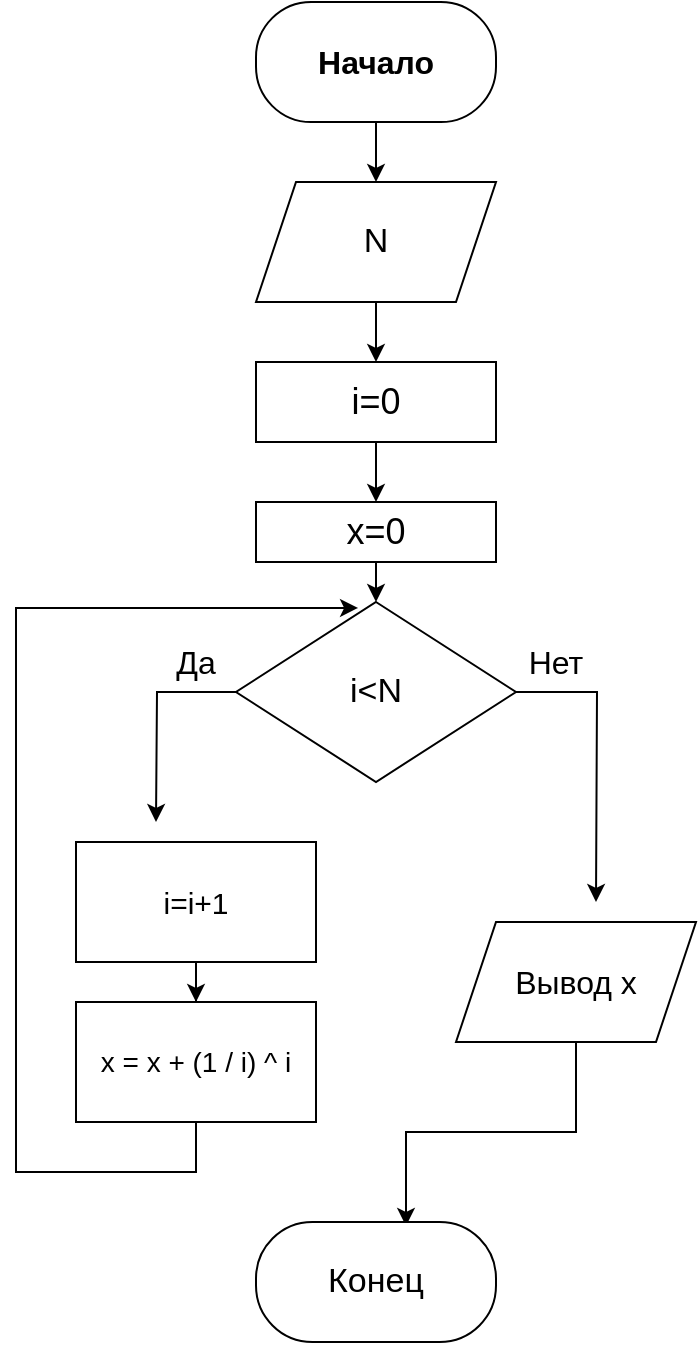 <mxfile version="13.7.8" type="device"><diagram id="8ibVreIkKTnV81HUNseQ" name="Page-1"><mxGraphModel dx="493" dy="1956" grid="1" gridSize="10" guides="1" tooltips="1" connect="1" arrows="1" fold="1" page="1" pageScale="1" pageWidth="827" pageHeight="1169" math="0" shadow="0"><root><mxCell id="0"/><mxCell id="1" parent="0"/><mxCell id="wqRpfM4X7ndI2xD8aakV-13" value="" style="edgeStyle=orthogonalEdgeStyle;rounded=0;orthogonalLoop=1;jettySize=auto;html=1;" edge="1" parent="1" source="wqRpfM4X7ndI2xD8aakV-2"><mxGeometry relative="1" as="geometry"><mxPoint x="280" y="300" as="targetPoint"/></mxGeometry></mxCell><mxCell id="wqRpfM4X7ndI2xD8aakV-9" value="" style="edgeStyle=orthogonalEdgeStyle;rounded=0;orthogonalLoop=1;jettySize=auto;html=1;" edge="1" parent="1"><mxGeometry relative="1" as="geometry"><mxPoint x="390" y="110" as="targetPoint"/></mxGeometry></mxCell><mxCell id="wqRpfM4X7ndI2xD8aakV-16" style="edgeStyle=orthogonalEdgeStyle;rounded=0;orthogonalLoop=1;jettySize=auto;html=1;" edge="1" parent="1" source="wqRpfM4X7ndI2xD8aakV-2"><mxGeometry relative="1" as="geometry"><mxPoint x="500" y="340" as="targetPoint"/></mxGeometry></mxCell><mxCell id="wqRpfM4X7ndI2xD8aakV-2" value="i&amp;lt;N" style="rhombus;whiteSpace=wrap;html=1;fontSize=17;" vertex="1" parent="1"><mxGeometry x="320" y="190" width="140" height="90" as="geometry"/></mxCell><mxCell id="wqRpfM4X7ndI2xD8aakV-14" value="" style="edgeStyle=orthogonalEdgeStyle;rounded=0;orthogonalLoop=1;jettySize=auto;html=1;" edge="1" parent="1" source="wqRpfM4X7ndI2xD8aakV-4" target="wqRpfM4X7ndI2xD8aakV-5"><mxGeometry relative="1" as="geometry"/></mxCell><mxCell id="wqRpfM4X7ndI2xD8aakV-4" value="i=i+1" style="rounded=0;whiteSpace=wrap;html=1;fontSize=15;" vertex="1" parent="1"><mxGeometry x="240" y="310" width="120" height="60" as="geometry"/></mxCell><mxCell id="wqRpfM4X7ndI2xD8aakV-15" value="" style="edgeStyle=orthogonalEdgeStyle;rounded=0;orthogonalLoop=1;jettySize=auto;html=1;entryX=0.436;entryY=0.033;entryDx=0;entryDy=0;entryPerimeter=0;" edge="1" parent="1" source="wqRpfM4X7ndI2xD8aakV-5" target="wqRpfM4X7ndI2xD8aakV-2"><mxGeometry relative="1" as="geometry"><mxPoint x="380" y="180" as="targetPoint"/><Array as="points"><mxPoint x="300" y="475"/><mxPoint x="210" y="475"/><mxPoint x="210" y="193"/></Array></mxGeometry></mxCell><mxCell id="wqRpfM4X7ndI2xD8aakV-5" value="x = x + (1 / i) ^ i" style="rounded=0;whiteSpace=wrap;html=1;fontSize=14;" vertex="1" parent="1"><mxGeometry x="240" y="390" width="120" height="60" as="geometry"/></mxCell><mxCell id="wqRpfM4X7ndI2xD8aakV-17" style="edgeStyle=orthogonalEdgeStyle;rounded=0;orthogonalLoop=1;jettySize=auto;html=1;entryX=0.625;entryY=0.033;entryDx=0;entryDy=0;entryPerimeter=0;" edge="1" parent="1" source="wqRpfM4X7ndI2xD8aakV-6" target="wqRpfM4X7ndI2xD8aakV-7"><mxGeometry relative="1" as="geometry"/></mxCell><mxCell id="wqRpfM4X7ndI2xD8aakV-6" value="Вывод x" style="shape=parallelogram;perimeter=parallelogramPerimeter;whiteSpace=wrap;html=1;fixedSize=1;fontSize=16;" vertex="1" parent="1"><mxGeometry x="430" y="350" width="120" height="60" as="geometry"/></mxCell><mxCell id="wqRpfM4X7ndI2xD8aakV-7" value="Конец" style="rounded=1;whiteSpace=wrap;html=1;arcSize=47;fontSize=17;" vertex="1" parent="1"><mxGeometry x="330" y="500" width="120" height="60" as="geometry"/></mxCell><mxCell id="wqRpfM4X7ndI2xD8aakV-19" value="Да" style="text;html=1;strokeColor=none;fillColor=none;align=center;verticalAlign=middle;whiteSpace=wrap;rounded=0;labelBackgroundColor=none;fontSize=16;" vertex="1" parent="1"><mxGeometry x="280" y="210" width="40" height="20" as="geometry"/></mxCell><mxCell id="wqRpfM4X7ndI2xD8aakV-20" value="Нет" style="text;html=1;strokeColor=none;fillColor=none;align=center;verticalAlign=middle;whiteSpace=wrap;rounded=0;labelBackgroundColor=none;fontSize=16;" vertex="1" parent="1"><mxGeometry x="460" y="210" width="40" height="20" as="geometry"/></mxCell><mxCell id="wqRpfM4X7ndI2xD8aakV-21" value="Начало" style="rounded=1;whiteSpace=wrap;html=1;labelBackgroundColor=none;fontStyle=1;arcSize=46;horizontal=1;fontSize=16;" vertex="1" parent="1"><mxGeometry x="330" y="-110" width="120" height="60" as="geometry"/></mxCell><mxCell id="wqRpfM4X7ndI2xD8aakV-22" value="" style="edgeStyle=orthogonalEdgeStyle;rounded=0;orthogonalLoop=1;jettySize=auto;html=1;fontSize=18;" edge="1" parent="1" source="wqRpfM4X7ndI2xD8aakV-23"><mxGeometry relative="1" as="geometry"><mxPoint x="390" y="70" as="targetPoint"/></mxGeometry></mxCell><mxCell id="wqRpfM4X7ndI2xD8aakV-23" value="&lt;font style=&quot;font-size: 17px&quot;&gt;N&lt;/font&gt;" style="shape=parallelogram;perimeter=parallelogramPerimeter;whiteSpace=wrap;html=1;fixedSize=1;" vertex="1" parent="1"><mxGeometry x="330" y="-20" width="120" height="60" as="geometry"/></mxCell><mxCell id="wqRpfM4X7ndI2xD8aakV-24" value="" style="edgeStyle=orthogonalEdgeStyle;rounded=0;orthogonalLoop=1;jettySize=auto;html=1;" edge="1" parent="1" source="wqRpfM4X7ndI2xD8aakV-21" target="wqRpfM4X7ndI2xD8aakV-23"><mxGeometry relative="1" as="geometry"><mxPoint x="390" y="110" as="targetPoint"/><mxPoint x="390" y="-50" as="sourcePoint"/></mxGeometry></mxCell><mxCell id="wqRpfM4X7ndI2xD8aakV-25" value="" style="edgeStyle=orthogonalEdgeStyle;rounded=0;orthogonalLoop=1;jettySize=auto;html=1;fontSize=18;" edge="1" parent="1" source="wqRpfM4X7ndI2xD8aakV-26" target="wqRpfM4X7ndI2xD8aakV-28"><mxGeometry relative="1" as="geometry"/></mxCell><mxCell id="wqRpfM4X7ndI2xD8aakV-26" value="i=0" style="rounded=0;whiteSpace=wrap;html=1;fontSize=18;" vertex="1" parent="1"><mxGeometry x="330" y="70" width="120" height="40" as="geometry"/></mxCell><mxCell id="wqRpfM4X7ndI2xD8aakV-27" value="" style="edgeStyle=orthogonalEdgeStyle;rounded=0;orthogonalLoop=1;jettySize=auto;html=1;fontSize=18;" edge="1" parent="1" source="wqRpfM4X7ndI2xD8aakV-28"><mxGeometry relative="1" as="geometry"><mxPoint x="390" y="190" as="targetPoint"/></mxGeometry></mxCell><mxCell id="wqRpfM4X7ndI2xD8aakV-28" value="x=0" style="rounded=0;whiteSpace=wrap;html=1;fontSize=18;" vertex="1" parent="1"><mxGeometry x="330" y="140" width="120" height="30" as="geometry"/></mxCell></root></mxGraphModel></diagram></mxfile>